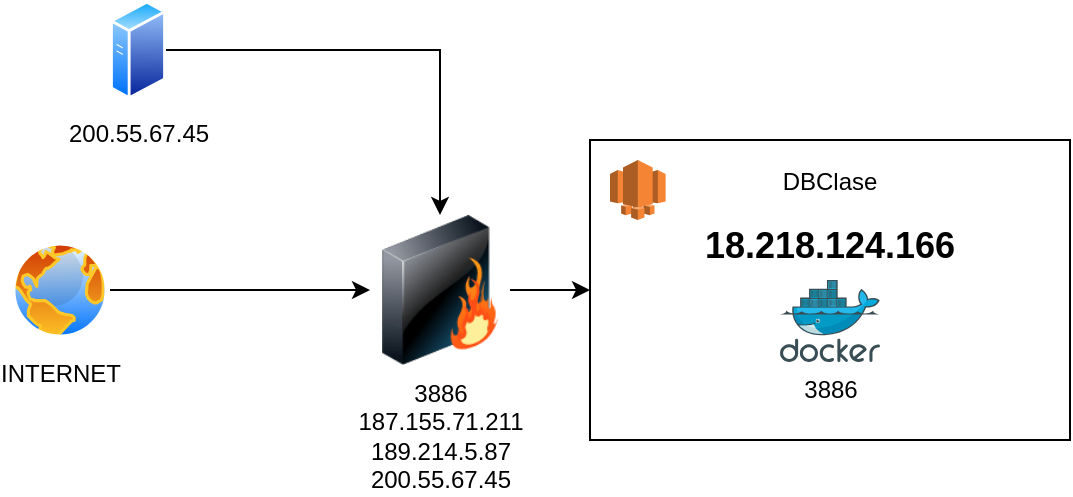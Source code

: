 <mxfile version="13.9.9" type="device"><diagram id="TeGISaSXCCzFCQMdZ1KL" name="Page-1"><mxGraphModel dx="1892" dy="680" grid="1" gridSize="10" guides="1" tooltips="1" connect="1" arrows="1" fold="1" page="1" pageScale="1" pageWidth="850" pageHeight="1100" math="0" shadow="0"><root><mxCell id="0"/><mxCell id="1" parent="0"/><mxCell id="RozPwsh6zP-xiau6u_jR-2" value="DBClase&lt;br&gt;&lt;h2 class=&quot;typography__Headline2 type__DisplayHeadline type__fontSmoothing type__DisplayHeadline2 type__DisplayHeadline type__fontSmoothing typography__isCompact typography__isBold IpAddressInfo__ipAddress&quot;&gt;&lt;span class=&quot;TruncatedText__TruncatedText controls__ellipsisOverflow controls__selectableText&quot; title=&quot;18.218.124.166&quot;&gt;18.218.124.166&lt;/span&gt;&lt;/h2&gt;&lt;div&gt;&lt;span class=&quot;TruncatedText__TruncatedText controls__ellipsisOverflow controls__selectableText&quot; title=&quot;18.218.124.166&quot;&gt;&lt;br&gt;&lt;/span&gt;&lt;/div&gt;&lt;div&gt;&lt;span class=&quot;TruncatedText__TruncatedText controls__ellipsisOverflow controls__selectableText&quot; title=&quot;18.218.124.166&quot;&gt;&lt;br&gt;&lt;/span&gt;&lt;/div&gt;&lt;div&gt;&lt;span class=&quot;TruncatedText__TruncatedText controls__ellipsisOverflow controls__selectableText&quot; title=&quot;18.218.124.166&quot;&gt;&lt;br&gt;&lt;/span&gt;&lt;/div&gt;&lt;div&gt;&lt;span class=&quot;TruncatedText__TruncatedText controls__ellipsisOverflow controls__selectableText&quot; title=&quot;18.218.124.166&quot;&gt;&lt;br&gt;&lt;/span&gt;&lt;/div&gt;" style="rounded=0;whiteSpace=wrap;html=1;" vertex="1" parent="1"><mxGeometry x="240" y="230" width="240" height="150" as="geometry"/></mxCell><mxCell id="RozPwsh6zP-xiau6u_jR-3" value="" style="outlineConnect=0;dashed=0;verticalLabelPosition=bottom;verticalAlign=top;align=center;html=1;shape=mxgraph.aws3.lightsail;fillColor=#F58534;gradientColor=none;" vertex="1" parent="1"><mxGeometry x="250" y="240" width="27.82" height="30" as="geometry"/></mxCell><mxCell id="RozPwsh6zP-xiau6u_jR-4" value="3886" style="aspect=fixed;html=1;points=[];align=center;image;fontSize=12;image=img/lib/mscae/Docker.svg;" vertex="1" parent="1"><mxGeometry x="335" y="300" width="50" height="41" as="geometry"/></mxCell><mxCell id="RozPwsh6zP-xiau6u_jR-6" style="edgeStyle=orthogonalEdgeStyle;rounded=0;orthogonalLoop=1;jettySize=auto;html=1;" edge="1" parent="1" source="RozPwsh6zP-xiau6u_jR-8" target="RozPwsh6zP-xiau6u_jR-2"><mxGeometry relative="1" as="geometry"/></mxCell><mxCell id="RozPwsh6zP-xiau6u_jR-5" value="INTERNET" style="aspect=fixed;perimeter=ellipsePerimeter;html=1;align=center;shadow=0;dashed=0;spacingTop=3;image;image=img/lib/active_directory/internet_globe.svg;" vertex="1" parent="1"><mxGeometry x="-50" y="280" width="50" height="50" as="geometry"/></mxCell><mxCell id="RozPwsh6zP-xiau6u_jR-8" value="3886&lt;br&gt;&lt;div class=&quot;css-1ppohzd&quot;&gt;187.155.71.211&lt;/div&gt;&lt;div class=&quot;css-1ppohzd&quot;&gt;189.214.5.87&lt;/div&gt;&lt;div class=&quot;css-1ppohzd&quot;&gt;200.55.67.45&lt;br&gt;&lt;/div&gt;" style="image;html=1;image=img/lib/clip_art/networking/Firewall_128x128.png" vertex="1" parent="1"><mxGeometry x="130" y="267.5" width="70" height="75" as="geometry"/></mxCell><mxCell id="RozPwsh6zP-xiau6u_jR-9" style="edgeStyle=orthogonalEdgeStyle;rounded=0;orthogonalLoop=1;jettySize=auto;html=1;" edge="1" parent="1" source="RozPwsh6zP-xiau6u_jR-5" target="RozPwsh6zP-xiau6u_jR-8"><mxGeometry relative="1" as="geometry"><mxPoint x="80" y="305" as="sourcePoint"/><mxPoint x="240" y="305" as="targetPoint"/></mxGeometry></mxCell><mxCell id="RozPwsh6zP-xiau6u_jR-11" style="edgeStyle=orthogonalEdgeStyle;rounded=0;orthogonalLoop=1;jettySize=auto;html=1;" edge="1" parent="1" source="RozPwsh6zP-xiau6u_jR-10" target="RozPwsh6zP-xiau6u_jR-8"><mxGeometry relative="1" as="geometry"/></mxCell><mxCell id="RozPwsh6zP-xiau6u_jR-10" value="200.55.67.45" style="aspect=fixed;perimeter=ellipsePerimeter;html=1;align=center;shadow=0;dashed=0;spacingTop=3;image;image=img/lib/active_directory/generic_server.svg;" vertex="1" parent="1"><mxGeometry y="160" width="28.0" height="50" as="geometry"/></mxCell></root></mxGraphModel></diagram></mxfile>